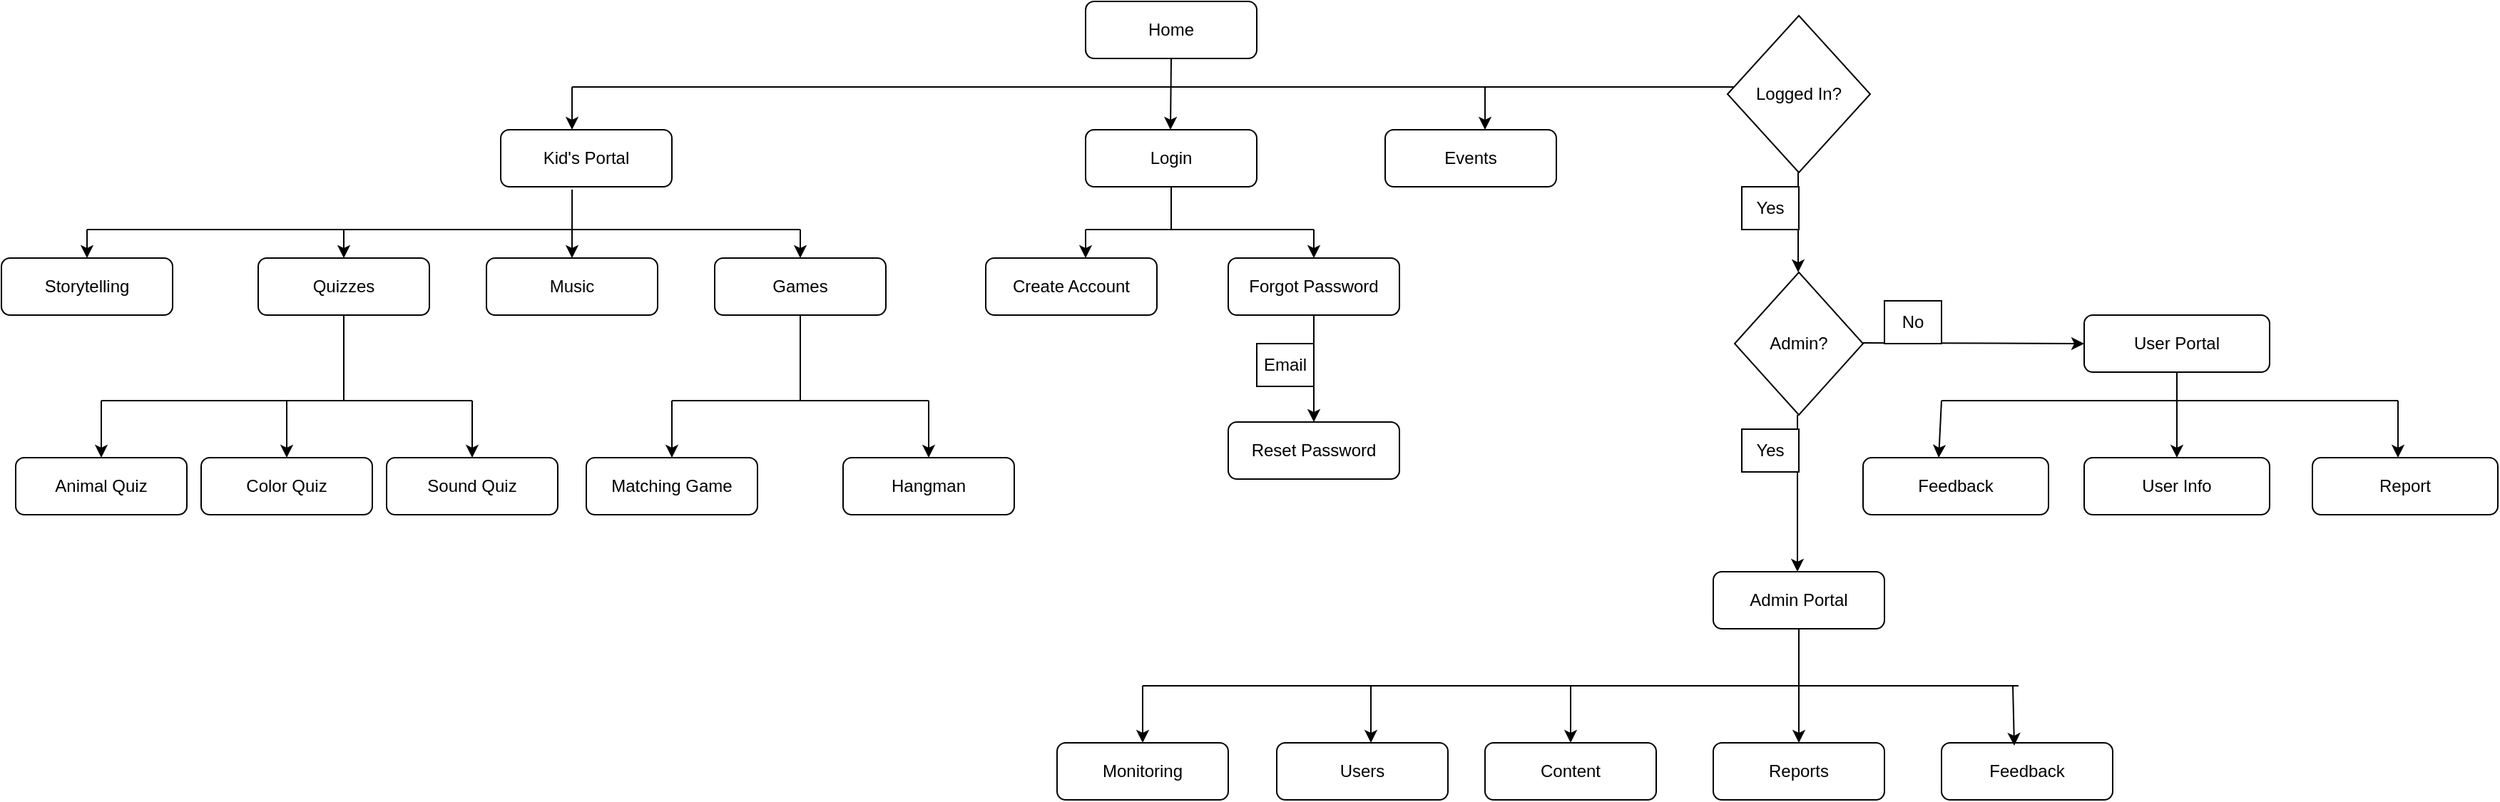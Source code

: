 <mxfile version="18.0.2" type="device"><diagram id="C5RBs43oDa-KdzZeNtuy" name="Page-1"><mxGraphModel dx="1935" dy="440" grid="1" gridSize="10" guides="1" tooltips="1" connect="1" arrows="1" fold="1" page="1" pageScale="1" pageWidth="827" pageHeight="1169" math="0" shadow="0"><root><mxCell id="WIyWlLk6GJQsqaUBKTNV-0"/><mxCell id="WIyWlLk6GJQsqaUBKTNV-1" parent="WIyWlLk6GJQsqaUBKTNV-0"/><mxCell id="WIyWlLk6GJQsqaUBKTNV-3" value="Home" style="rounded=1;whiteSpace=wrap;html=1;fontSize=12;glass=0;strokeWidth=1;shadow=0;" parent="WIyWlLk6GJQsqaUBKTNV-1" vertex="1"><mxGeometry x="160" y="80" width="120" height="40" as="geometry"/></mxCell><mxCell id="WIyWlLk6GJQsqaUBKTNV-7" value="&lt;div&gt;Login&lt;/div&gt;" style="rounded=1;whiteSpace=wrap;html=1;fontSize=12;glass=0;strokeWidth=1;shadow=0;" parent="WIyWlLk6GJQsqaUBKTNV-1" vertex="1"><mxGeometry x="160" y="170" width="120" height="40" as="geometry"/></mxCell><mxCell id="WIyWlLk6GJQsqaUBKTNV-11" value="Kid's Portal" style="rounded=1;whiteSpace=wrap;html=1;fontSize=12;glass=0;strokeWidth=1;shadow=0;" parent="WIyWlLk6GJQsqaUBKTNV-1" vertex="1"><mxGeometry x="-250" y="170" width="120" height="40" as="geometry"/></mxCell><mxCell id="WIyWlLk6GJQsqaUBKTNV-12" value="Events" style="rounded=1;whiteSpace=wrap;html=1;fontSize=12;glass=0;strokeWidth=1;shadow=0;" parent="WIyWlLk6GJQsqaUBKTNV-1" vertex="1"><mxGeometry x="370" y="170" width="120" height="40" as="geometry"/></mxCell><mxCell id="Kx_9NW_7KuK0vShLupU6-0" value="" style="endArrow=none;html=1;rounded=0;" parent="WIyWlLk6GJQsqaUBKTNV-1" edge="1"><mxGeometry width="50" height="50" relative="1" as="geometry"><mxPoint x="-200" y="140" as="sourcePoint"/><mxPoint x="620" y="140" as="targetPoint"/><Array as="points"><mxPoint x="220" y="140"/></Array></mxGeometry></mxCell><mxCell id="Kx_9NW_7KuK0vShLupU6-1" value="" style="endArrow=classic;html=1;rounded=0;" parent="WIyWlLk6GJQsqaUBKTNV-1" edge="1"><mxGeometry width="50" height="50" relative="1" as="geometry"><mxPoint x="-200" y="140" as="sourcePoint"/><mxPoint x="-200" y="170" as="targetPoint"/><Array as="points"/></mxGeometry></mxCell><mxCell id="Kx_9NW_7KuK0vShLupU6-3" value="" style="endArrow=classic;html=1;rounded=0;" parent="WIyWlLk6GJQsqaUBKTNV-1" edge="1"><mxGeometry width="50" height="50" relative="1" as="geometry"><mxPoint x="440" y="140" as="sourcePoint"/><mxPoint x="440" y="170" as="targetPoint"/><Array as="points"/></mxGeometry></mxCell><mxCell id="Kx_9NW_7KuK0vShLupU6-4" value="Logged In?" style="rhombus;whiteSpace=wrap;html=1;" parent="WIyWlLk6GJQsqaUBKTNV-1" vertex="1"><mxGeometry x="610" y="90" width="100" height="110" as="geometry"/></mxCell><mxCell id="Kx_9NW_7KuK0vShLupU6-5" value="" style="endArrow=classic;html=1;rounded=0;" parent="WIyWlLk6GJQsqaUBKTNV-1" edge="1"><mxGeometry width="50" height="50" relative="1" as="geometry"><mxPoint x="659.5" y="200" as="sourcePoint"/><mxPoint x="659.5" y="270" as="targetPoint"/></mxGeometry></mxCell><mxCell id="Kx_9NW_7KuK0vShLupU6-6" value="Yes" style="rounded=0;whiteSpace=wrap;html=1;" parent="WIyWlLk6GJQsqaUBKTNV-1" vertex="1"><mxGeometry x="620" y="210" width="40" height="30" as="geometry"/></mxCell><mxCell id="Kx_9NW_7KuK0vShLupU6-7" value="Admin?" style="rhombus;whiteSpace=wrap;html=1;" parent="WIyWlLk6GJQsqaUBKTNV-1" vertex="1"><mxGeometry x="615" y="270" width="90" height="100" as="geometry"/></mxCell><mxCell id="Kx_9NW_7KuK0vShLupU6-9" value="" style="endArrow=classic;html=1;rounded=0;" parent="WIyWlLk6GJQsqaUBKTNV-1" edge="1"><mxGeometry width="50" height="50" relative="1" as="geometry"><mxPoint x="659" y="370" as="sourcePoint"/><mxPoint x="659" y="480" as="targetPoint"/></mxGeometry></mxCell><mxCell id="Kx_9NW_7KuK0vShLupU6-10" value="" style="endArrow=classic;html=1;rounded=0;entryX=0;entryY=0.5;entryDx=0;entryDy=0;" parent="WIyWlLk6GJQsqaUBKTNV-1" target="Kx_9NW_7KuK0vShLupU6-15" edge="1"><mxGeometry width="50" height="50" relative="1" as="geometry"><mxPoint x="705" y="319.5" as="sourcePoint"/><mxPoint x="800" y="320" as="targetPoint"/><Array as="points"/></mxGeometry></mxCell><mxCell id="Kx_9NW_7KuK0vShLupU6-11" value="No" style="rounded=0;whiteSpace=wrap;html=1;" parent="WIyWlLk6GJQsqaUBKTNV-1" vertex="1"><mxGeometry x="720" y="290" width="40" height="30" as="geometry"/></mxCell><mxCell id="Kx_9NW_7KuK0vShLupU6-13" value="Yes" style="rounded=0;whiteSpace=wrap;html=1;" parent="WIyWlLk6GJQsqaUBKTNV-1" vertex="1"><mxGeometry x="620" y="380" width="40" height="30" as="geometry"/></mxCell><mxCell id="Kx_9NW_7KuK0vShLupU6-14" value="Admin Portal" style="rounded=1;whiteSpace=wrap;html=1;fontSize=12;glass=0;strokeWidth=1;shadow=0;" parent="WIyWlLk6GJQsqaUBKTNV-1" vertex="1"><mxGeometry x="600" y="480" width="120" height="40" as="geometry"/></mxCell><mxCell id="Kx_9NW_7KuK0vShLupU6-15" value="User Portal" style="rounded=1;whiteSpace=wrap;html=1;fontSize=12;glass=0;strokeWidth=1;shadow=0;" parent="WIyWlLk6GJQsqaUBKTNV-1" vertex="1"><mxGeometry x="860" y="300" width="130" height="40" as="geometry"/></mxCell><mxCell id="Kx_9NW_7KuK0vShLupU6-16" value="" style="endArrow=classic;html=1;rounded=0;exitX=0.5;exitY=1;exitDx=0;exitDy=0;" parent="WIyWlLk6GJQsqaUBKTNV-1" source="WIyWlLk6GJQsqaUBKTNV-3" edge="1"><mxGeometry width="50" height="50" relative="1" as="geometry"><mxPoint x="219.5" y="130" as="sourcePoint"/><mxPoint x="219.5" y="170" as="targetPoint"/><Array as="points"/></mxGeometry></mxCell><mxCell id="Kx_9NW_7KuK0vShLupU6-18" value="Create Account" style="rounded=1;whiteSpace=wrap;html=1;fontSize=12;glass=0;strokeWidth=1;shadow=0;" parent="WIyWlLk6GJQsqaUBKTNV-1" vertex="1"><mxGeometry x="90" y="260" width="120" height="40" as="geometry"/></mxCell><mxCell id="Kx_9NW_7KuK0vShLupU6-19" value="" style="endArrow=none;html=1;rounded=0;" parent="WIyWlLk6GJQsqaUBKTNV-1" edge="1"><mxGeometry width="50" height="50" relative="1" as="geometry"><mxPoint x="160" y="240" as="sourcePoint"/><mxPoint x="320" y="240" as="targetPoint"/></mxGeometry></mxCell><mxCell id="Kx_9NW_7KuK0vShLupU6-21" value="" style="endArrow=none;html=1;rounded=0;entryX=0.5;entryY=1;entryDx=0;entryDy=0;" parent="WIyWlLk6GJQsqaUBKTNV-1" target="WIyWlLk6GJQsqaUBKTNV-7" edge="1"><mxGeometry width="50" height="50" relative="1" as="geometry"><mxPoint x="220" y="240" as="sourcePoint"/><mxPoint x="270" y="260" as="targetPoint"/></mxGeometry></mxCell><mxCell id="Kx_9NW_7KuK0vShLupU6-22" value="" style="endArrow=classic;html=1;rounded=0;" parent="WIyWlLk6GJQsqaUBKTNV-1" edge="1"><mxGeometry width="50" height="50" relative="1" as="geometry"><mxPoint x="160" y="240" as="sourcePoint"/><mxPoint x="160" y="260" as="targetPoint"/></mxGeometry></mxCell><mxCell id="Kx_9NW_7KuK0vShLupU6-23" value="Forgot Password" style="rounded=1;whiteSpace=wrap;html=1;fontSize=12;glass=0;strokeWidth=1;shadow=0;" parent="WIyWlLk6GJQsqaUBKTNV-1" vertex="1"><mxGeometry x="260" y="260" width="120" height="40" as="geometry"/></mxCell><mxCell id="Kx_9NW_7KuK0vShLupU6-26" value="" style="endArrow=classic;html=1;rounded=0;entryX=0.5;entryY=0;entryDx=0;entryDy=0;" parent="WIyWlLk6GJQsqaUBKTNV-1" target="Kx_9NW_7KuK0vShLupU6-23" edge="1"><mxGeometry width="50" height="50" relative="1" as="geometry"><mxPoint x="320" y="240" as="sourcePoint"/><mxPoint x="270" y="260" as="targetPoint"/></mxGeometry></mxCell><mxCell id="Kx_9NW_7KuK0vShLupU6-27" value="Reset Password" style="rounded=1;whiteSpace=wrap;html=1;fontSize=12;glass=0;strokeWidth=1;shadow=0;" parent="WIyWlLk6GJQsqaUBKTNV-1" vertex="1"><mxGeometry x="260" y="375" width="120" height="40" as="geometry"/></mxCell><mxCell id="Kx_9NW_7KuK0vShLupU6-28" value="" style="endArrow=classic;html=1;rounded=0;exitX=0.5;exitY=1;exitDx=0;exitDy=0;entryX=0.5;entryY=0;entryDx=0;entryDy=0;" parent="WIyWlLk6GJQsqaUBKTNV-1" source="Kx_9NW_7KuK0vShLupU6-23" target="Kx_9NW_7KuK0vShLupU6-27" edge="1"><mxGeometry width="50" height="50" relative="1" as="geometry"><mxPoint x="220" y="370" as="sourcePoint"/><mxPoint x="270" y="320" as="targetPoint"/></mxGeometry></mxCell><mxCell id="Kx_9NW_7KuK0vShLupU6-29" value="Email" style="rounded=0;whiteSpace=wrap;html=1;" parent="WIyWlLk6GJQsqaUBKTNV-1" vertex="1"><mxGeometry x="280" y="320" width="40" height="30" as="geometry"/></mxCell><mxCell id="Kx_9NW_7KuK0vShLupU6-30" value="" style="endArrow=classic;html=1;rounded=0;exitX=0.417;exitY=1.05;exitDx=0;exitDy=0;exitPerimeter=0;" parent="WIyWlLk6GJQsqaUBKTNV-1" source="WIyWlLk6GJQsqaUBKTNV-11" edge="1"><mxGeometry width="50" height="50" relative="1" as="geometry"><mxPoint y="370" as="sourcePoint"/><mxPoint x="-200" y="260" as="targetPoint"/></mxGeometry></mxCell><mxCell id="Kx_9NW_7KuK0vShLupU6-31" value="" style="endArrow=none;html=1;rounded=0;" parent="WIyWlLk6GJQsqaUBKTNV-1" edge="1"><mxGeometry width="50" height="50" relative="1" as="geometry"><mxPoint x="-540" y="240" as="sourcePoint"/><mxPoint x="-40" y="240" as="targetPoint"/></mxGeometry></mxCell><mxCell id="Kx_9NW_7KuK0vShLupU6-32" value="Games" style="rounded=1;whiteSpace=wrap;html=1;fontSize=12;glass=0;strokeWidth=1;shadow=0;" parent="WIyWlLk6GJQsqaUBKTNV-1" vertex="1"><mxGeometry x="-100" y="260" width="120" height="40" as="geometry"/></mxCell><mxCell id="Kx_9NW_7KuK0vShLupU6-33" value="" style="endArrow=classic;html=1;rounded=0;" parent="WIyWlLk6GJQsqaUBKTNV-1" target="Kx_9NW_7KuK0vShLupU6-32" edge="1"><mxGeometry width="50" height="50" relative="1" as="geometry"><mxPoint x="-40" y="240" as="sourcePoint"/><mxPoint x="170" y="270" as="targetPoint"/></mxGeometry></mxCell><mxCell id="Kx_9NW_7KuK0vShLupU6-34" value="Music" style="rounded=1;whiteSpace=wrap;html=1;fontSize=12;glass=0;strokeWidth=1;shadow=0;" parent="WIyWlLk6GJQsqaUBKTNV-1" vertex="1"><mxGeometry x="-260" y="260" width="120" height="40" as="geometry"/></mxCell><mxCell id="Kx_9NW_7KuK0vShLupU6-35" value="Quizzes" style="rounded=1;whiteSpace=wrap;html=1;fontSize=12;glass=0;strokeWidth=1;shadow=0;" parent="WIyWlLk6GJQsqaUBKTNV-1" vertex="1"><mxGeometry x="-420" y="260" width="120" height="40" as="geometry"/></mxCell><mxCell id="Kx_9NW_7KuK0vShLupU6-36" value="Storytelling" style="rounded=1;whiteSpace=wrap;html=1;fontSize=12;glass=0;strokeWidth=1;shadow=0;" parent="WIyWlLk6GJQsqaUBKTNV-1" vertex="1"><mxGeometry x="-600" y="260" width="120" height="40" as="geometry"/></mxCell><mxCell id="Kx_9NW_7KuK0vShLupU6-37" value="" style="endArrow=classic;html=1;rounded=0;" parent="WIyWlLk6GJQsqaUBKTNV-1" target="Kx_9NW_7KuK0vShLupU6-35" edge="1"><mxGeometry width="50" height="50" relative="1" as="geometry"><mxPoint x="-360" y="240" as="sourcePoint"/><mxPoint x="-210" y="320" as="targetPoint"/></mxGeometry></mxCell><mxCell id="Kx_9NW_7KuK0vShLupU6-38" value="" style="endArrow=classic;html=1;rounded=0;entryX=0.5;entryY=0;entryDx=0;entryDy=0;" parent="WIyWlLk6GJQsqaUBKTNV-1" target="Kx_9NW_7KuK0vShLupU6-36" edge="1"><mxGeometry width="50" height="50" relative="1" as="geometry"><mxPoint x="-540" y="240" as="sourcePoint"/><mxPoint x="-210" y="320" as="targetPoint"/></mxGeometry></mxCell><mxCell id="Kx_9NW_7KuK0vShLupU6-39" value="" style="endArrow=none;html=1;rounded=0;entryX=0.5;entryY=1;entryDx=0;entryDy=0;" parent="WIyWlLk6GJQsqaUBKTNV-1" target="Kx_9NW_7KuK0vShLupU6-32" edge="1"><mxGeometry width="50" height="50" relative="1" as="geometry"><mxPoint x="-40" y="360" as="sourcePoint"/><mxPoint x="-300" y="350" as="targetPoint"/><Array as="points"/></mxGeometry></mxCell><mxCell id="Kx_9NW_7KuK0vShLupU6-40" value="" style="endArrow=none;html=1;rounded=0;" parent="WIyWlLk6GJQsqaUBKTNV-1" edge="1"><mxGeometry width="50" height="50" relative="1" as="geometry"><mxPoint x="-130" y="360" as="sourcePoint"/><mxPoint x="50" y="360" as="targetPoint"/><Array as="points"><mxPoint x="-40" y="360"/></Array></mxGeometry></mxCell><mxCell id="Kx_9NW_7KuK0vShLupU6-41" value="Matching Game" style="rounded=1;whiteSpace=wrap;html=1;fontSize=12;glass=0;strokeWidth=1;shadow=0;" parent="WIyWlLk6GJQsqaUBKTNV-1" vertex="1"><mxGeometry x="-190" y="400" width="120" height="40" as="geometry"/></mxCell><mxCell id="Kx_9NW_7KuK0vShLupU6-42" value="Hangman" style="rounded=1;whiteSpace=wrap;html=1;fontSize=12;glass=0;strokeWidth=1;shadow=0;" parent="WIyWlLk6GJQsqaUBKTNV-1" vertex="1"><mxGeometry x="-10" y="400" width="120" height="40" as="geometry"/></mxCell><mxCell id="Kx_9NW_7KuK0vShLupU6-43" value="" style="endArrow=classic;html=1;rounded=0;entryX=0.5;entryY=0;entryDx=0;entryDy=0;" parent="WIyWlLk6GJQsqaUBKTNV-1" target="Kx_9NW_7KuK0vShLupU6-41" edge="1"><mxGeometry width="50" height="50" relative="1" as="geometry"><mxPoint x="-130" y="360" as="sourcePoint"/><mxPoint x="-300" y="380" as="targetPoint"/></mxGeometry></mxCell><mxCell id="Kx_9NW_7KuK0vShLupU6-44" value="" style="endArrow=classic;html=1;rounded=0;entryX=0.5;entryY=0;entryDx=0;entryDy=0;" parent="WIyWlLk6GJQsqaUBKTNV-1" target="Kx_9NW_7KuK0vShLupU6-42" edge="1"><mxGeometry width="50" height="50" relative="1" as="geometry"><mxPoint x="50" y="360" as="sourcePoint"/><mxPoint x="-300" y="380" as="targetPoint"/></mxGeometry></mxCell><mxCell id="Kx_9NW_7KuK0vShLupU6-45" value="" style="endArrow=none;html=1;rounded=0;entryX=0.5;entryY=1;entryDx=0;entryDy=0;" parent="WIyWlLk6GJQsqaUBKTNV-1" target="Kx_9NW_7KuK0vShLupU6-35" edge="1"><mxGeometry width="50" height="50" relative="1" as="geometry"><mxPoint x="-360" y="360" as="sourcePoint"/><mxPoint x="-520" y="325" as="targetPoint"/></mxGeometry></mxCell><mxCell id="Kx_9NW_7KuK0vShLupU6-46" value="" style="endArrow=none;html=1;rounded=0;" parent="WIyWlLk6GJQsqaUBKTNV-1" edge="1"><mxGeometry width="50" height="50" relative="1" as="geometry"><mxPoint x="-530" y="360" as="sourcePoint"/><mxPoint x="-270" y="360" as="targetPoint"/></mxGeometry></mxCell><mxCell id="Kx_9NW_7KuK0vShLupU6-47" value="Animal Quiz" style="rounded=1;whiteSpace=wrap;html=1;fontSize=12;glass=0;strokeWidth=1;shadow=0;" parent="WIyWlLk6GJQsqaUBKTNV-1" vertex="1"><mxGeometry x="-590" y="400" width="120" height="40" as="geometry"/></mxCell><mxCell id="Kx_9NW_7KuK0vShLupU6-48" value="Color Quiz" style="rounded=1;whiteSpace=wrap;html=1;fontSize=12;glass=0;strokeWidth=1;shadow=0;" parent="WIyWlLk6GJQsqaUBKTNV-1" vertex="1"><mxGeometry x="-460" y="400" width="120" height="40" as="geometry"/></mxCell><mxCell id="Kx_9NW_7KuK0vShLupU6-49" value="Sound Quiz" style="rounded=1;whiteSpace=wrap;html=1;fontSize=12;glass=0;strokeWidth=1;shadow=0;" parent="WIyWlLk6GJQsqaUBKTNV-1" vertex="1"><mxGeometry x="-330" y="400" width="120" height="40" as="geometry"/></mxCell><mxCell id="Kx_9NW_7KuK0vShLupU6-50" value="" style="endArrow=classic;html=1;rounded=0;entryX=0.5;entryY=0;entryDx=0;entryDy=0;" parent="WIyWlLk6GJQsqaUBKTNV-1" target="Kx_9NW_7KuK0vShLupU6-49" edge="1"><mxGeometry width="50" height="50" relative="1" as="geometry"><mxPoint x="-270" y="360" as="sourcePoint"/><mxPoint x="-300" y="380" as="targetPoint"/></mxGeometry></mxCell><mxCell id="Kx_9NW_7KuK0vShLupU6-52" value="" style="endArrow=classic;html=1;rounded=0;entryX=0.5;entryY=0;entryDx=0;entryDy=0;" parent="WIyWlLk6GJQsqaUBKTNV-1" target="Kx_9NW_7KuK0vShLupU6-47" edge="1"><mxGeometry width="50" height="50" relative="1" as="geometry"><mxPoint x="-530" y="360" as="sourcePoint"/><mxPoint x="-300" y="380" as="targetPoint"/></mxGeometry></mxCell><mxCell id="Kx_9NW_7KuK0vShLupU6-53" value="" style="endArrow=classic;html=1;rounded=0;" parent="WIyWlLk6GJQsqaUBKTNV-1" target="Kx_9NW_7KuK0vShLupU6-48" edge="1"><mxGeometry width="50" height="50" relative="1" as="geometry"><mxPoint x="-400" y="360" as="sourcePoint"/><mxPoint x="-300" y="410" as="targetPoint"/></mxGeometry></mxCell><mxCell id="Kx_9NW_7KuK0vShLupU6-54" value="" style="endArrow=classic;html=1;rounded=0;exitX=0.5;exitY=1;exitDx=0;exitDy=0;" parent="WIyWlLk6GJQsqaUBKTNV-1" source="Kx_9NW_7KuK0vShLupU6-14" edge="1"><mxGeometry width="50" height="50" relative="1" as="geometry"><mxPoint x="620" y="550" as="sourcePoint"/><mxPoint x="660" y="600" as="targetPoint"/></mxGeometry></mxCell><mxCell id="Kx_9NW_7KuK0vShLupU6-55" value="" style="endArrow=none;html=1;rounded=0;" parent="WIyWlLk6GJQsqaUBKTNV-1" edge="1"><mxGeometry width="50" height="50" relative="1" as="geometry"><mxPoint x="200" y="560" as="sourcePoint"/><mxPoint x="814" y="560" as="targetPoint"/><Array as="points"><mxPoint x="674" y="560"/></Array></mxGeometry></mxCell><mxCell id="Kx_9NW_7KuK0vShLupU6-56" value="Reports" style="rounded=1;whiteSpace=wrap;html=1;fontSize=12;glass=0;strokeWidth=1;shadow=0;" parent="WIyWlLk6GJQsqaUBKTNV-1" vertex="1"><mxGeometry x="600" y="600" width="120" height="40" as="geometry"/></mxCell><mxCell id="Kx_9NW_7KuK0vShLupU6-57" value="Feedback" style="rounded=1;whiteSpace=wrap;html=1;fontSize=12;glass=0;strokeWidth=1;shadow=0;" parent="WIyWlLk6GJQsqaUBKTNV-1" vertex="1"><mxGeometry x="760" y="600" width="120" height="40" as="geometry"/></mxCell><mxCell id="Kx_9NW_7KuK0vShLupU6-58" value="" style="endArrow=classic;html=1;rounded=0;entryX=0.425;entryY=0.05;entryDx=0;entryDy=0;entryPerimeter=0;" parent="WIyWlLk6GJQsqaUBKTNV-1" target="Kx_9NW_7KuK0vShLupU6-57" edge="1"><mxGeometry width="50" height="50" relative="1" as="geometry"><mxPoint x="810" y="560" as="sourcePoint"/><mxPoint x="740" y="470" as="targetPoint"/></mxGeometry></mxCell><mxCell id="Kx_9NW_7KuK0vShLupU6-59" value="" style="endArrow=classic;html=1;rounded=0;" parent="WIyWlLk6GJQsqaUBKTNV-1" edge="1"><mxGeometry width="50" height="50" relative="1" as="geometry"><mxPoint x="500" y="560" as="sourcePoint"/><mxPoint x="500" y="600" as="targetPoint"/></mxGeometry></mxCell><mxCell id="Kx_9NW_7KuK0vShLupU6-60" value="Content" style="rounded=1;whiteSpace=wrap;html=1;fontSize=12;glass=0;strokeWidth=1;shadow=0;" parent="WIyWlLk6GJQsqaUBKTNV-1" vertex="1"><mxGeometry x="440" y="600" width="120" height="40" as="geometry"/></mxCell><mxCell id="Kx_9NW_7KuK0vShLupU6-61" value="Users" style="rounded=1;whiteSpace=wrap;html=1;fontSize=12;glass=0;strokeWidth=1;shadow=0;" parent="WIyWlLk6GJQsqaUBKTNV-1" vertex="1"><mxGeometry x="294" y="600" width="120" height="40" as="geometry"/></mxCell><mxCell id="Kx_9NW_7KuK0vShLupU6-62" value="Monitoring" style="rounded=1;whiteSpace=wrap;html=1;fontSize=12;glass=0;strokeWidth=1;shadow=0;" parent="WIyWlLk6GJQsqaUBKTNV-1" vertex="1"><mxGeometry x="140" y="600" width="120" height="40" as="geometry"/></mxCell><mxCell id="Kx_9NW_7KuK0vShLupU6-63" value="" style="endArrow=classic;html=1;rounded=0;" parent="WIyWlLk6GJQsqaUBKTNV-1" edge="1"><mxGeometry width="50" height="50" relative="1" as="geometry"><mxPoint x="360" y="560" as="sourcePoint"/><mxPoint x="360" y="600" as="targetPoint"/></mxGeometry></mxCell><mxCell id="Kx_9NW_7KuK0vShLupU6-64" value="" style="endArrow=classic;html=1;rounded=0;entryX=0.5;entryY=0;entryDx=0;entryDy=0;" parent="WIyWlLk6GJQsqaUBKTNV-1" target="Kx_9NW_7KuK0vShLupU6-62" edge="1"><mxGeometry width="50" height="50" relative="1" as="geometry"><mxPoint x="200" y="560" as="sourcePoint"/><mxPoint x="520" y="560" as="targetPoint"/></mxGeometry></mxCell><mxCell id="Kx_9NW_7KuK0vShLupU6-65" value="" style="endArrow=classic;html=1;rounded=0;exitX=0.5;exitY=1;exitDx=0;exitDy=0;entryX=0.5;entryY=0;entryDx=0;entryDy=0;" parent="WIyWlLk6GJQsqaUBKTNV-1" source="Kx_9NW_7KuK0vShLupU6-15" target="Kx_9NW_7KuK0vShLupU6-67" edge="1"><mxGeometry width="50" height="50" relative="1" as="geometry"><mxPoint x="890" y="460" as="sourcePoint"/><mxPoint x="865" y="400" as="targetPoint"/></mxGeometry></mxCell><mxCell id="Kx_9NW_7KuK0vShLupU6-66" value="" style="endArrow=none;html=1;rounded=0;" parent="WIyWlLk6GJQsqaUBKTNV-1" edge="1"><mxGeometry width="50" height="50" relative="1" as="geometry"><mxPoint x="760" y="360" as="sourcePoint"/><mxPoint x="1080" y="360" as="targetPoint"/><Array as="points"><mxPoint x="945" y="360"/></Array></mxGeometry></mxCell><mxCell id="Kx_9NW_7KuK0vShLupU6-67" value="User Info" style="rounded=1;whiteSpace=wrap;html=1;fontSize=12;glass=0;strokeWidth=1;shadow=0;" parent="WIyWlLk6GJQsqaUBKTNV-1" vertex="1"><mxGeometry x="860" y="400" width="130" height="40" as="geometry"/></mxCell><mxCell id="Kx_9NW_7KuK0vShLupU6-69" value="Report" style="rounded=1;whiteSpace=wrap;html=1;fontSize=12;glass=0;strokeWidth=1;shadow=0;" parent="WIyWlLk6GJQsqaUBKTNV-1" vertex="1"><mxGeometry x="1020" y="400" width="130" height="40" as="geometry"/></mxCell><mxCell id="Kx_9NW_7KuK0vShLupU6-70" value="Feedback" style="rounded=1;whiteSpace=wrap;html=1;fontSize=12;glass=0;strokeWidth=1;shadow=0;" parent="WIyWlLk6GJQsqaUBKTNV-1" vertex="1"><mxGeometry x="705" y="400" width="130" height="40" as="geometry"/></mxCell><mxCell id="Kx_9NW_7KuK0vShLupU6-71" value="" style="endArrow=classic;html=1;rounded=0;" parent="WIyWlLk6GJQsqaUBKTNV-1" edge="1"><mxGeometry width="50" height="50" relative="1" as="geometry"><mxPoint x="1080" y="360" as="sourcePoint"/><mxPoint x="1080" y="400" as="targetPoint"/></mxGeometry></mxCell><mxCell id="Kx_9NW_7KuK0vShLupU6-72" value="" style="endArrow=classic;html=1;rounded=0;entryX=0.408;entryY=0;entryDx=0;entryDy=0;entryPerimeter=0;" parent="WIyWlLk6GJQsqaUBKTNV-1" target="Kx_9NW_7KuK0vShLupU6-70" edge="1"><mxGeometry width="50" height="50" relative="1" as="geometry"><mxPoint x="760" y="360" as="sourcePoint"/><mxPoint x="940" y="410" as="targetPoint"/></mxGeometry></mxCell></root></mxGraphModel></diagram></mxfile>